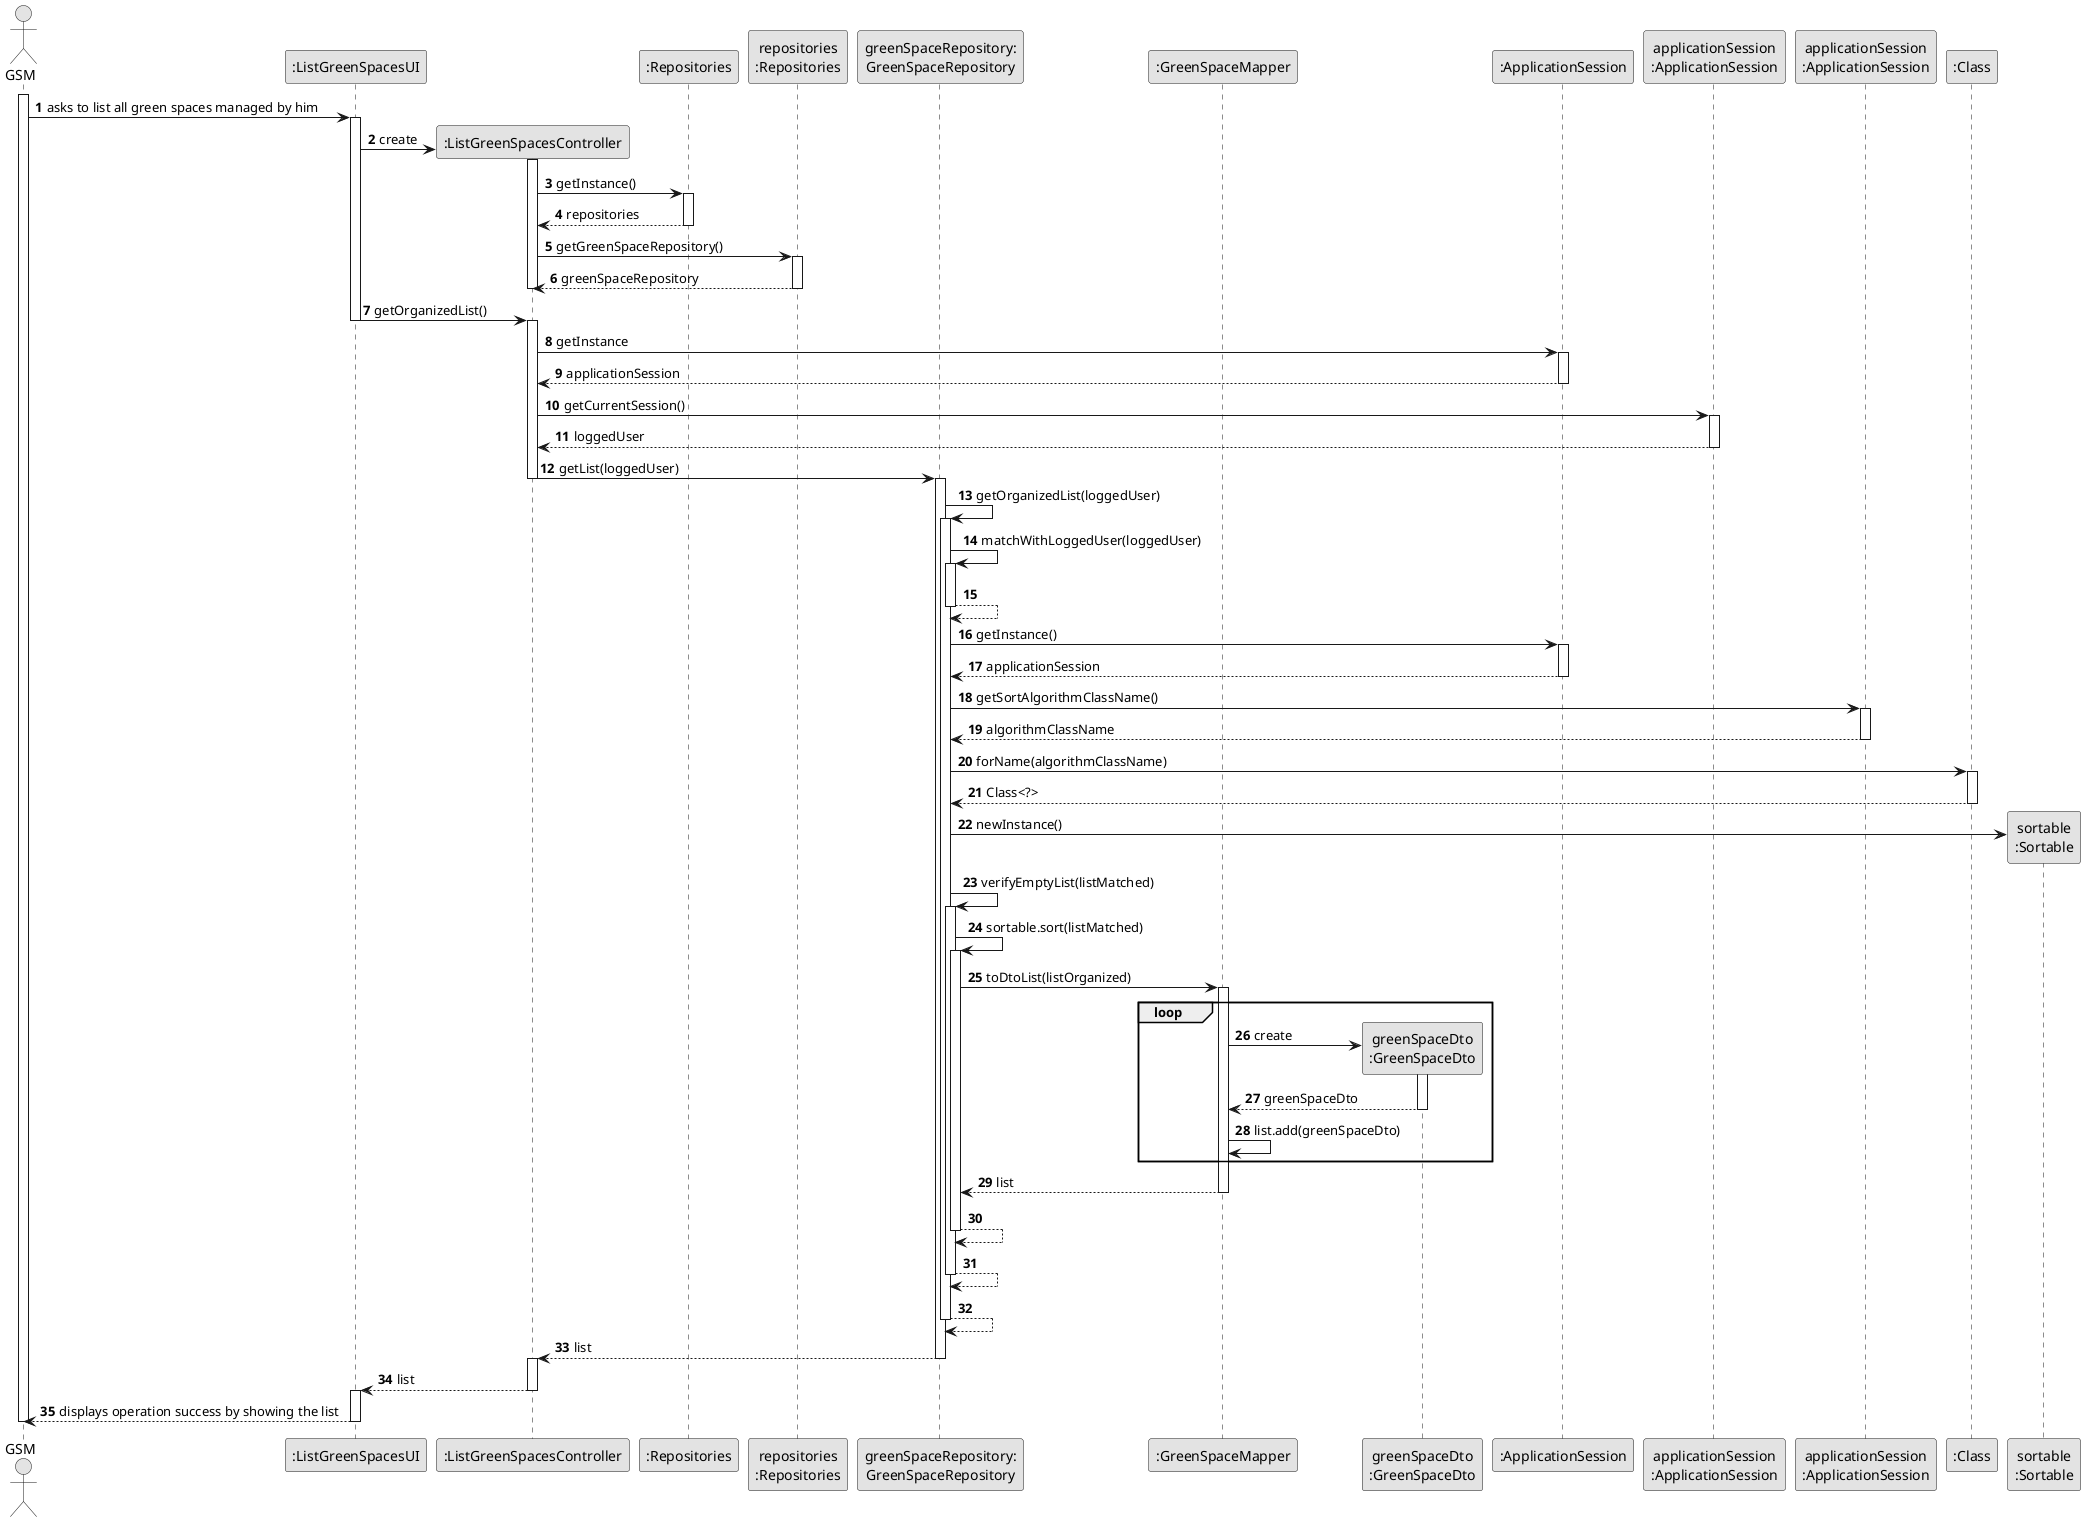 
@startuml
skinparam monochrome true
skinparam packageStyle rectangle
skinparam shadowing false

''title System Sequence Diagram (SSD) - US006

autonumber

actor "GSM" as GSM
participant ":ListGreenSpacesUI" as UI
participant ":ListGreenSpacesController" as CTRL
participant ":Repositories" as RepositorySingleton
participant "repositories\n:Repositories" as PLAT
participant "greenSpaceRepository:\nGreenSpaceRepository" as GreenSpaceRepo
participant ":GreenSpaceMapper" as mapper
participant "greenSpaceDto\n:GreenSpaceDto" as dto
participant ":ApplicationSession" as ApplicationSession
participant "applicationSession\n:ApplicationSession" as applicationSession1
participant "applicationSession\n:ApplicationSession" as applicationSession
participant ":Class" as Class
participant "sortable\n:Sortable" as SortAlgorithms

activate GSM
GSM -> UI : asks to list all green spaces managed by him
activate UI
UI -> CTRL** : create
activate CTRL
CTRL -> RepositorySingleton : getInstance()
activate RepositorySingleton
RepositorySingleton --> CTRL : repositories
deactivate RepositorySingleton
CTRL -> PLAT : getGreenSpaceRepository()
activate PLAT
PLAT -->  CTRL: greenSpaceRepository
deactivate CTRL

deactivate PLAT
UI -> CTRL : getOrganizedList()
deactivate UI
activate CTRL
CTRL -> ApplicationSession : getInstance
activate ApplicationSession
ApplicationSession --> CTRL : applicationSession
deactivate ApplicationSession
CTRL -> applicationSession1 : getCurrentSession()
activate applicationSession1
applicationSession1 --> CTRL : loggedUser
deactivate applicationSession1


CTRL -> GreenSpaceRepo : getList(loggedUser)
deactivate CTRL

activate GreenSpaceRepo
GreenSpaceRepo -> GreenSpaceRepo : getOrganizedList(loggedUser)
activate GreenSpaceRepo
GreenSpaceRepo -> GreenSpaceRepo : matchWithLoggedUser(loggedUser)
activate GreenSpaceRepo
GreenSpaceRepo --> GreenSpaceRepo
deactivate GreenSpaceRepo

GreenSpaceRepo -> ApplicationSession : getInstance()
activate ApplicationSession
ApplicationSession --> GreenSpaceRepo : applicationSession
deactivate ApplicationSession
GreenSpaceRepo -> applicationSession : getSortAlgorithmClassName()
activate applicationSession
applicationSession --> GreenSpaceRepo : algorithmClassName
deactivate applicationSession

GreenSpaceRepo -> Class : forName(algorithmClassName)
activate Class
Class --> GreenSpaceRepo : Class<?>
deactivate Class

GreenSpaceRepo -> SortAlgorithms** : newInstance()


GreenSpaceRepo -> GreenSpaceRepo : verifyEmptyList(listMatched)
activate GreenSpaceRepo

GreenSpaceRepo -> GreenSpaceRepo : sortable.sort(listMatched)
activate GreenSpaceRepo
GreenSpaceRepo -> mapper : toDtoList(listOrganized)
activate mapper

loop
mapper -> dto** : create
activate dto
dto --> mapper : greenSpaceDto
deactivate dto
mapper -> mapper : list.add(greenSpaceDto)
end loop

mapper --> GreenSpaceRepo : list
deactivate mapper
GreenSpaceRepo --> GreenSpaceRepo
deactivate GreenSpaceRepo
GreenSpaceRepo --> GreenSpaceRepo
deactivate GreenSpaceRepo
GreenSpaceRepo --> GreenSpaceRepo
deactivate GreenSpaceRepo

GreenSpaceRepo --> CTRL:list
deactivate GreenSpaceRepo
activate CTRL
CTRL --> UI : list

deactivate CTRL
activate UI
UI --> GSM : displays operation success by showing the list
deactivate UI
deactivate GSM

@enduml
